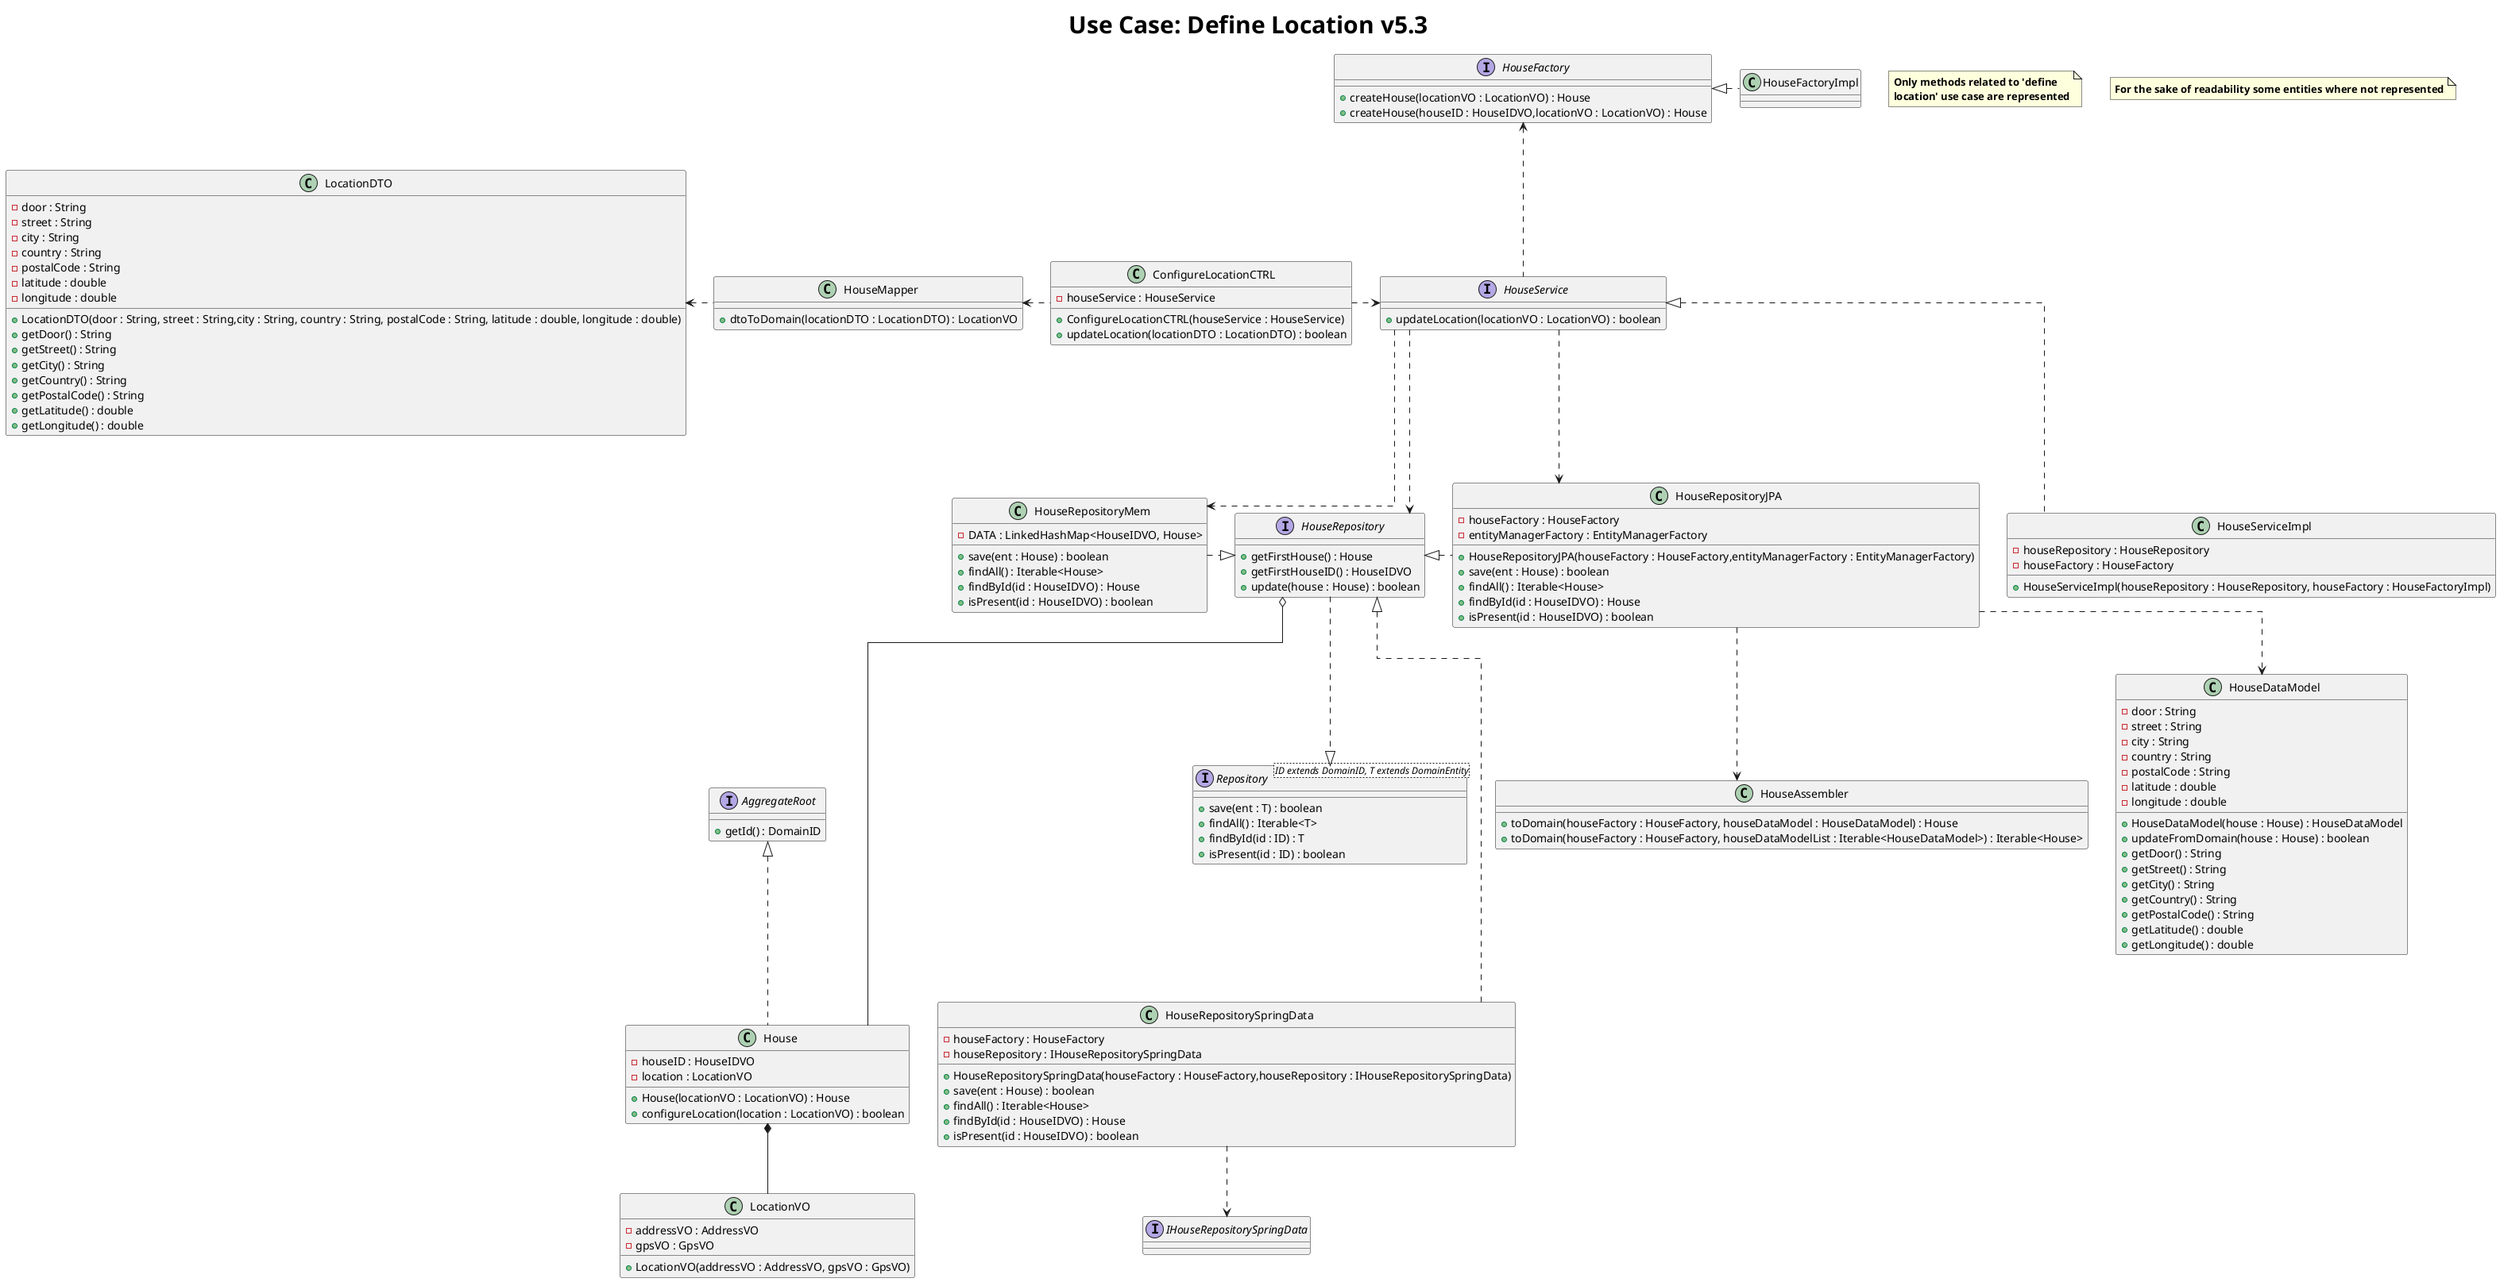 @startuml

title <size: 30> Use Case: Define Location v5.3

note "<b>Only methods related to 'define \n<b>location' use case are represented" as N1

note "<b>For the sake of readability some entities where not represented" as N2

skinparam linetype ortho

class House {
    - houseID : HouseIDVO
    - location : LocationVO
    + House(locationVO : LocationVO) : House
    + configureLocation(location : LocationVO) : boolean
}

interface AggregateRoot {
    + getId() : DomainID
}

class HouseMapper {
    + dtoToDomain(locationDTO : LocationDTO) : LocationVO
}

class LocationDTO {
    - door : String
    - street : String
    - city : String
    - country : String
    - postalCode : String
    - latitude : double
    - longitude : double
    + LocationDTO(door : String, street : String,city : String, country : String, postalCode : String, latitude : double, longitude : double)
    + getDoor() : String
    + getStreet() : String
    + getCity() : String
    + getCountry() : String
    + getPostalCode() : String
    + getLatitude() : double
    + getLongitude() : double
}

class LocationVO {
    - addressVO : AddressVO
    - gpsVO : GpsVO
    + LocationVO(addressVO : AddressVO, gpsVO : GpsVO)
}


class HouseRepositoryMem {
    - DATA : LinkedHashMap<HouseIDVO, House>
    + save(ent : House) : boolean
    + findAll() : Iterable<House>
    + findById(id : HouseIDVO) : House
    + isPresent(id : HouseIDVO) : boolean
}

class HouseRepositoryJPA {
    - houseFactory : HouseFactory
    - entityManagerFactory : EntityManagerFactory
    + HouseRepositoryJPA(houseFactory : HouseFactory,entityManagerFactory : EntityManagerFactory)
    + save(ent : House) : boolean
    + findAll() : Iterable<House>
    + findById(id : HouseIDVO) : House
    + isPresent(id : HouseIDVO) : boolean

}

interface IHouseRepositorySpringData {

}

class HouseRepositorySpringData {
    - houseFactory : HouseFactory
    - houseRepository : IHouseRepositorySpringData
    + HouseRepositorySpringData(houseFactory : HouseFactory,houseRepository : IHouseRepositorySpringData)
    + save(ent : House) : boolean
    + findAll() : Iterable<House>
    + findById(id : HouseIDVO) : House
    + isPresent(id : HouseIDVO) : boolean

}

interface HouseRepository {
    + getFirstHouse() : House
    + getFirstHouseID() : HouseIDVO
    + update(house : House) : boolean
}

class HouseServiceImpl {
    - houseRepository : HouseRepository
    - houseFactory : HouseFactory
    + HouseServiceImpl(houseRepository : HouseRepository, houseFactory : HouseFactoryImpl)

}

interface HouseService {
    + updateLocation(locationVO : LocationVO) : boolean
}

class HouseFactoryImpl {

}

interface HouseFactory {
    + createHouse(locationVO : LocationVO) : House
    + createHouse(houseID : HouseIDVO,locationVO : LocationVO) : House
}

class ConfigureLocationCTRL {
    - houseService : HouseService
    + ConfigureLocationCTRL(houseService : HouseService)
    + updateLocation(locationDTO : LocationDTO) : boolean
}

interface Repository <ID extends DomainID, T extends DomainEntity> {
    + save(ent : T) : boolean
    + findAll() : Iterable<T>
    + findById(id : ID) : T
    + isPresent(id : ID) : boolean
}

class HouseAssembler {
    + toDomain(houseFactory : HouseFactory, houseDataModel : HouseDataModel) : House
    + toDomain(houseFactory : HouseFactory, houseDataModelList : Iterable<HouseDataModel>) : Iterable<House>
}

class HouseDataModel {
    - door : String
    - street : String
    - city : String
    - country : String
    - postalCode : String
    - latitude : double
    - longitude : double
    + HouseDataModel(house : House) : HouseDataModel
    + updateFromDomain(house : House) : boolean
    + getDoor() : String
    + getStreet() : String
    + getCity() : String
    + getCountry() : String
    + getPostalCode() : String
    + getLatitude() : double
    + getLongitude() : double
}


ConfigureLocationCTRL .> HouseService
ConfigureLocationCTRL .up> HouseMapper
HouseMapper ..left> LocationDTO
HouseService ..up> HouseFactory
HouseFactoryImpl -.left|> HouseFactory
HouseService .down> HouseRepository
HouseService <|.down- HouseServiceImpl

HouseService -down.> HouseRepositoryMem
HouseService -down.> HouseRepositoryJPA

HouseRepositoryMem --right.|> HouseRepository
HouseRepositoryJPA --left.|> HouseRepository
HouseRepositorySpringData --up.|> HouseRepository

HouseRepositorySpringData ..> IHouseRepositorySpringData

HouseRepository -down.|> Repository
House -up.|> AggregateRoot

House --up-o HouseRepository

House *-- LocationVO

HouseRepositoryJPA ..> HouseDataModel
HouseRepositoryJPA ..> HouseAssembler

@enduml